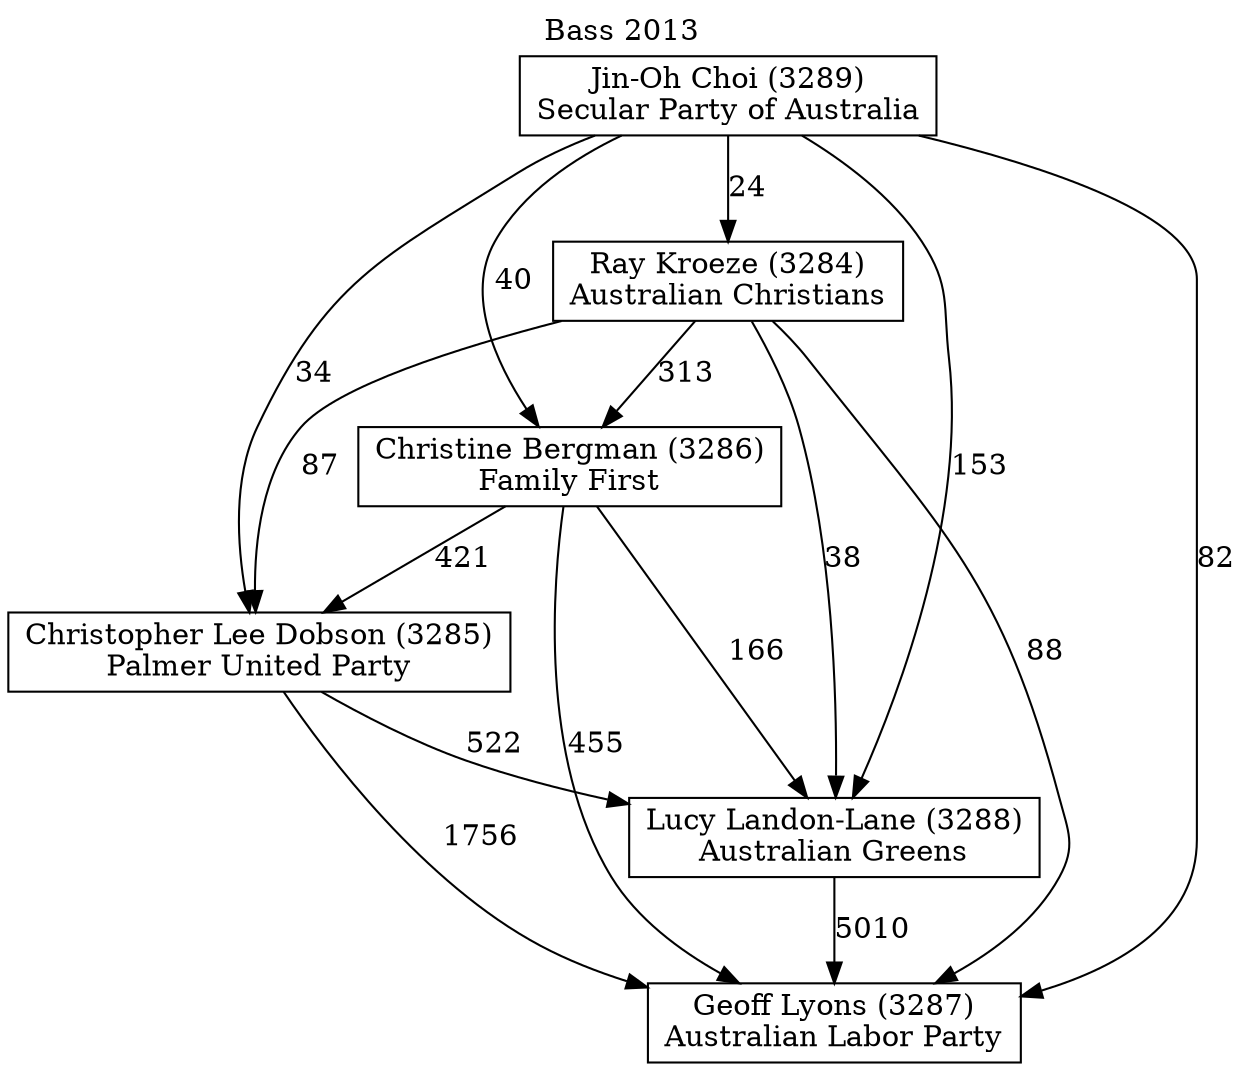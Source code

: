 // House preference flow
digraph "Geoff Lyons (3287)_Bass_2013" {
	graph [label="Bass 2013" labelloc=t mclimit=10]
	node [shape=box]
	"Christine Bergman (3286)" [label="Christine Bergman (3286)
Family First"]
	"Christopher Lee Dobson (3285)" [label="Christopher Lee Dobson (3285)
Palmer United Party"]
	"Geoff Lyons (3287)" [label="Geoff Lyons (3287)
Australian Labor Party"]
	"Jin-Oh Choi (3289)" [label="Jin-Oh Choi (3289)
Secular Party of Australia"]
	"Lucy Landon-Lane (3288)" [label="Lucy Landon-Lane (3288)
Australian Greens"]
	"Ray Kroeze (3284)" [label="Ray Kroeze (3284)
Australian Christians"]
	"Christine Bergman (3286)" -> "Christopher Lee Dobson (3285)" [label=421]
	"Christine Bergman (3286)" -> "Geoff Lyons (3287)" [label=455]
	"Christine Bergman (3286)" -> "Lucy Landon-Lane (3288)" [label=166]
	"Christopher Lee Dobson (3285)" -> "Geoff Lyons (3287)" [label=1756]
	"Christopher Lee Dobson (3285)" -> "Lucy Landon-Lane (3288)" [label=522]
	"Jin-Oh Choi (3289)" -> "Christine Bergman (3286)" [label=40]
	"Jin-Oh Choi (3289)" -> "Christopher Lee Dobson (3285)" [label=34]
	"Jin-Oh Choi (3289)" -> "Geoff Lyons (3287)" [label=82]
	"Jin-Oh Choi (3289)" -> "Lucy Landon-Lane (3288)" [label=153]
	"Jin-Oh Choi (3289)" -> "Ray Kroeze (3284)" [label=24]
	"Lucy Landon-Lane (3288)" -> "Geoff Lyons (3287)" [label=5010]
	"Ray Kroeze (3284)" -> "Christine Bergman (3286)" [label=313]
	"Ray Kroeze (3284)" -> "Christopher Lee Dobson (3285)" [label=87]
	"Ray Kroeze (3284)" -> "Geoff Lyons (3287)" [label=88]
	"Ray Kroeze (3284)" -> "Lucy Landon-Lane (3288)" [label=38]
}
